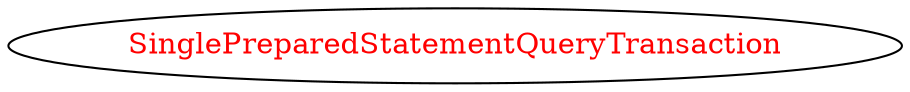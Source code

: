 digraph dependencyGraph {
 concentrate=true;
 ranksep="2.0";
 rankdir="LR"; 
 splines="ortho";
"SinglePreparedStatementQueryTransaction" [fontcolor="red"];
}